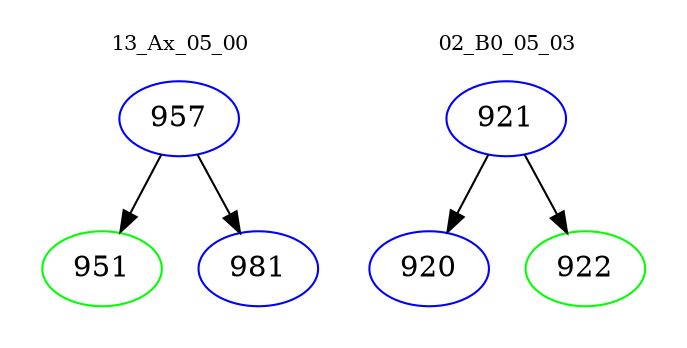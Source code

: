 digraph{
subgraph cluster_0 {
color = white
label = "13_Ax_05_00";
fontsize=10;
T0_957 [label="957", color="blue"]
T0_957 -> T0_951 [color="black"]
T0_951 [label="951", color="green"]
T0_957 -> T0_981 [color="black"]
T0_981 [label="981", color="blue"]
}
subgraph cluster_1 {
color = white
label = "02_B0_05_03";
fontsize=10;
T1_921 [label="921", color="blue"]
T1_921 -> T1_920 [color="black"]
T1_920 [label="920", color="blue"]
T1_921 -> T1_922 [color="black"]
T1_922 [label="922", color="green"]
}
}
